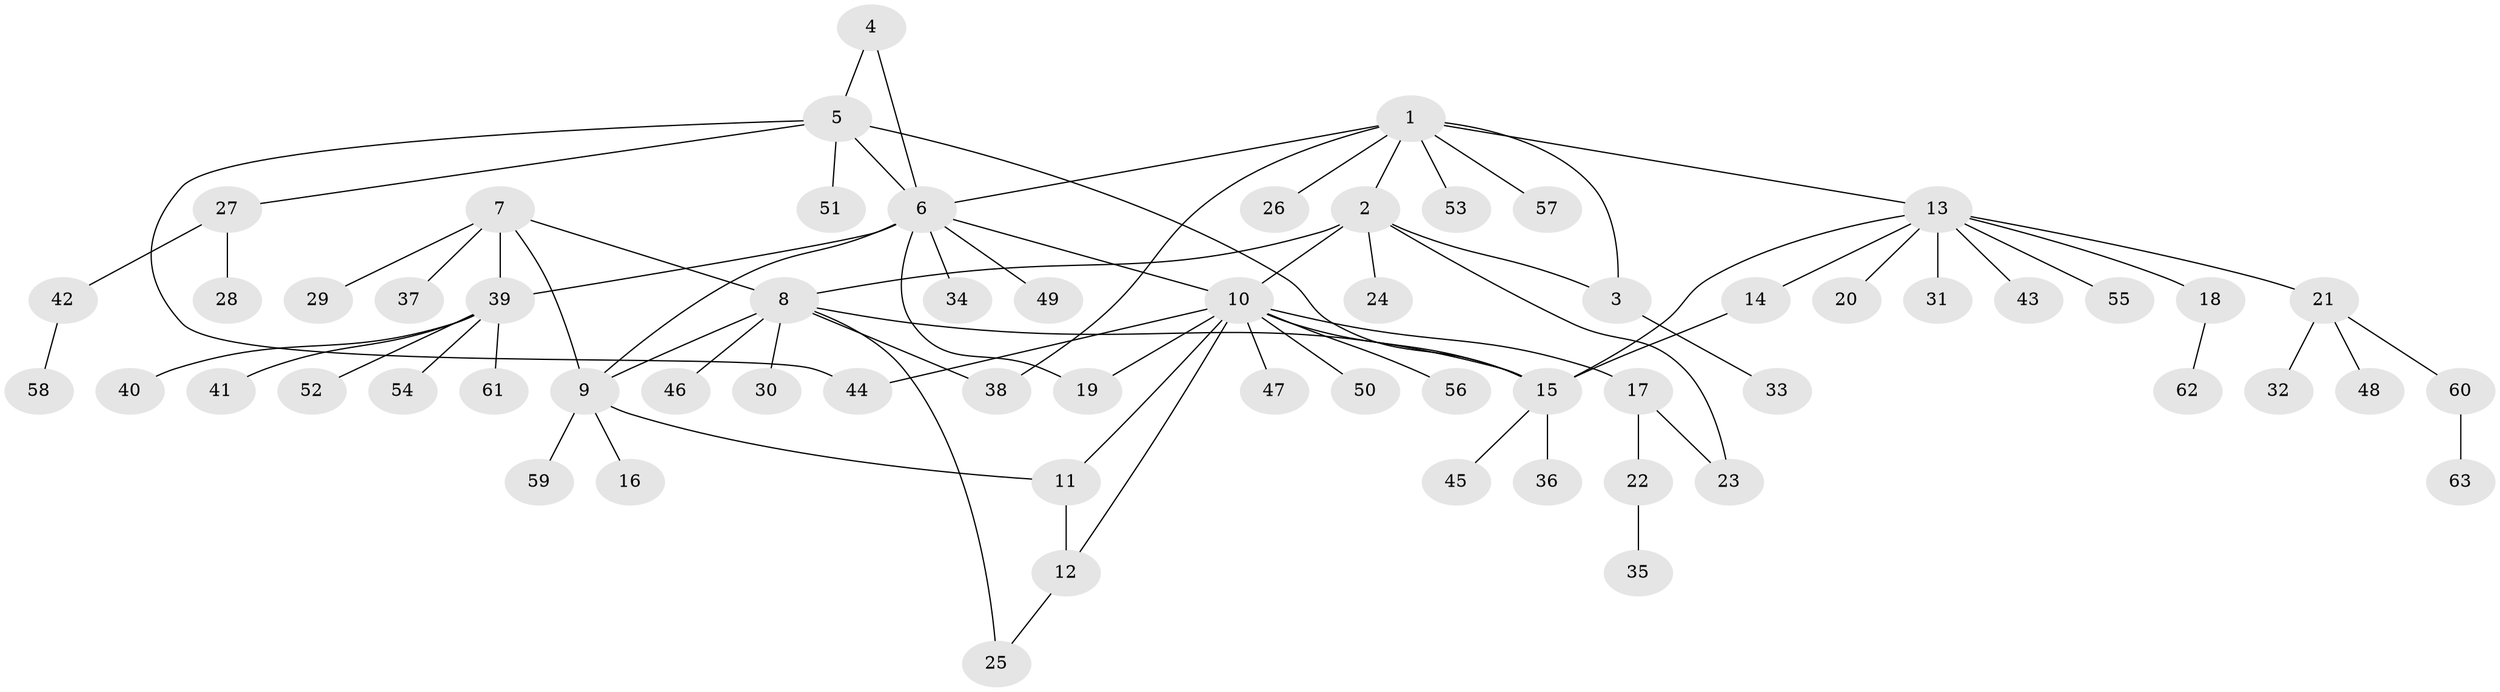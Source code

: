 // Generated by graph-tools (version 1.1) at 2025/15/03/09/25 04:15:43]
// undirected, 63 vertices, 79 edges
graph export_dot {
graph [start="1"]
  node [color=gray90,style=filled];
  1;
  2;
  3;
  4;
  5;
  6;
  7;
  8;
  9;
  10;
  11;
  12;
  13;
  14;
  15;
  16;
  17;
  18;
  19;
  20;
  21;
  22;
  23;
  24;
  25;
  26;
  27;
  28;
  29;
  30;
  31;
  32;
  33;
  34;
  35;
  36;
  37;
  38;
  39;
  40;
  41;
  42;
  43;
  44;
  45;
  46;
  47;
  48;
  49;
  50;
  51;
  52;
  53;
  54;
  55;
  56;
  57;
  58;
  59;
  60;
  61;
  62;
  63;
  1 -- 2;
  1 -- 3;
  1 -- 6;
  1 -- 13;
  1 -- 26;
  1 -- 38;
  1 -- 53;
  1 -- 57;
  2 -- 3;
  2 -- 8;
  2 -- 10;
  2 -- 23;
  2 -- 24;
  3 -- 33;
  4 -- 5;
  4 -- 6;
  5 -- 6;
  5 -- 15;
  5 -- 27;
  5 -- 44;
  5 -- 51;
  6 -- 9;
  6 -- 10;
  6 -- 19;
  6 -- 34;
  6 -- 39;
  6 -- 49;
  7 -- 8;
  7 -- 9;
  7 -- 29;
  7 -- 37;
  7 -- 39;
  8 -- 9;
  8 -- 15;
  8 -- 25;
  8 -- 30;
  8 -- 38;
  8 -- 46;
  9 -- 11;
  9 -- 16;
  9 -- 59;
  10 -- 11;
  10 -- 12;
  10 -- 15;
  10 -- 17;
  10 -- 19;
  10 -- 44;
  10 -- 47;
  10 -- 50;
  10 -- 56;
  11 -- 12;
  12 -- 25;
  13 -- 14;
  13 -- 15;
  13 -- 18;
  13 -- 20;
  13 -- 21;
  13 -- 31;
  13 -- 43;
  13 -- 55;
  14 -- 15;
  15 -- 36;
  15 -- 45;
  17 -- 22;
  17 -- 23;
  18 -- 62;
  21 -- 32;
  21 -- 48;
  21 -- 60;
  22 -- 35;
  27 -- 28;
  27 -- 42;
  39 -- 40;
  39 -- 41;
  39 -- 52;
  39 -- 54;
  39 -- 61;
  42 -- 58;
  60 -- 63;
}
